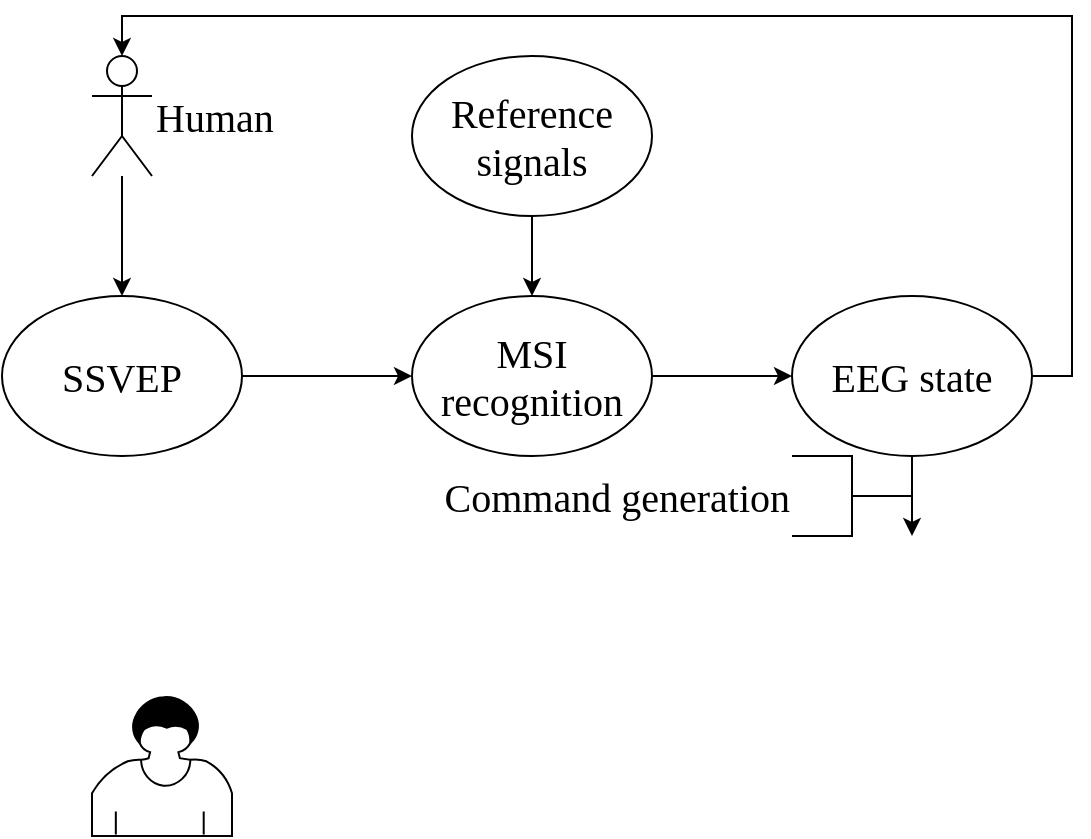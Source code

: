 <mxfile version="13.6.2" type="github">
  <diagram id="9VLlVzjnPNcuD92wcZcl" name="Page-1">
    <mxGraphModel dx="2062" dy="1124" grid="1" gridSize="10" guides="1" tooltips="1" connect="1" arrows="1" fold="1" page="1" pageScale="1" pageWidth="827" pageHeight="1169" math="0" shadow="0">
      <root>
        <mxCell id="0" />
        <mxCell id="1" parent="0" />
        <mxCell id="pHHOU7coUqiVtEZ5p5Hh-7" value="" style="edgeStyle=orthogonalEdgeStyle;rounded=0;orthogonalLoop=1;jettySize=auto;html=1;fontFamily=Times New Roman;fontSize=20;" parent="1" source="pHHOU7coUqiVtEZ5p5Hh-1" target="pHHOU7coUqiVtEZ5p5Hh-2" edge="1">
          <mxGeometry relative="1" as="geometry" />
        </mxCell>
        <mxCell id="pHHOU7coUqiVtEZ5p5Hh-1" value="&lt;div style=&quot;font-size: 20px;&quot;&gt;Human&lt;/div&gt;" style="shape=umlActor;verticalLabelPosition=middle;verticalAlign=middle;html=1;outlineConnect=0;fontFamily=Times New Roman;fontSize=20;labelPosition=right;align=left;" parent="1" vertex="1">
          <mxGeometry x="110" y="120" width="30" height="60" as="geometry" />
        </mxCell>
        <mxCell id="pHHOU7coUqiVtEZ5p5Hh-8" style="edgeStyle=orthogonalEdgeStyle;rounded=0;orthogonalLoop=1;jettySize=auto;html=1;entryX=0;entryY=0.5;entryDx=0;entryDy=0;fontFamily=Times New Roman;fontSize=20;" parent="1" source="pHHOU7coUqiVtEZ5p5Hh-2" target="pHHOU7coUqiVtEZ5p5Hh-3" edge="1">
          <mxGeometry relative="1" as="geometry" />
        </mxCell>
        <mxCell id="pHHOU7coUqiVtEZ5p5Hh-2" value="SSVEP" style="ellipse;whiteSpace=wrap;html=1;fontFamily=Times New Roman;fontSize=20;" parent="1" vertex="1">
          <mxGeometry x="65" y="240" width="120" height="80" as="geometry" />
        </mxCell>
        <mxCell id="pHHOU7coUqiVtEZ5p5Hh-9" style="edgeStyle=orthogonalEdgeStyle;rounded=0;orthogonalLoop=1;jettySize=auto;html=1;entryX=0;entryY=0.5;entryDx=0;entryDy=0;fontFamily=Times New Roman;fontSize=20;" parent="1" source="pHHOU7coUqiVtEZ5p5Hh-3" target="pHHOU7coUqiVtEZ5p5Hh-5" edge="1">
          <mxGeometry relative="1" as="geometry" />
        </mxCell>
        <mxCell id="pHHOU7coUqiVtEZ5p5Hh-3" value="MSI recognition" style="ellipse;whiteSpace=wrap;html=1;fontFamily=Times New Roman;fontSize=20;" parent="1" vertex="1">
          <mxGeometry x="270" y="240" width="120" height="80" as="geometry" />
        </mxCell>
        <mxCell id="pHHOU7coUqiVtEZ5p5Hh-11" style="edgeStyle=orthogonalEdgeStyle;rounded=0;orthogonalLoop=1;jettySize=auto;html=1;entryX=0.5;entryY=0;entryDx=0;entryDy=0;fontFamily=Times New Roman;fontSize=20;" parent="1" source="pHHOU7coUqiVtEZ5p5Hh-4" target="pHHOU7coUqiVtEZ5p5Hh-3" edge="1">
          <mxGeometry relative="1" as="geometry" />
        </mxCell>
        <mxCell id="pHHOU7coUqiVtEZ5p5Hh-4" value="&lt;span class=&quot;tlid-translation translation&quot; style=&quot;font-size: 20px;&quot; lang=&quot;en&quot;&gt;&lt;span title=&quot;&quot; class=&quot;&quot; style=&quot;font-size: 20px;&quot;&gt;Reference signals&lt;/span&gt;&lt;/span&gt;" style="ellipse;whiteSpace=wrap;html=1;fontFamily=Times New Roman;fontSize=20;" parent="1" vertex="1">
          <mxGeometry x="270" y="120" width="120" height="80" as="geometry" />
        </mxCell>
        <mxCell id="pHHOU7coUqiVtEZ5p5Hh-12" style="edgeStyle=orthogonalEdgeStyle;rounded=0;orthogonalLoop=1;jettySize=auto;html=1;entryX=0.5;entryY=0;entryDx=0;entryDy=0;entryPerimeter=0;fontFamily=Times New Roman;fontSize=20;" parent="1" source="pHHOU7coUqiVtEZ5p5Hh-5" target="pHHOU7coUqiVtEZ5p5Hh-1" edge="1">
          <mxGeometry relative="1" as="geometry">
            <Array as="points">
              <mxPoint x="600" y="280" />
              <mxPoint x="600" y="100" />
              <mxPoint x="125" y="100" />
            </Array>
          </mxGeometry>
        </mxCell>
        <mxCell id="pHHOU7coUqiVtEZ5p5Hh-13" style="edgeStyle=orthogonalEdgeStyle;rounded=0;orthogonalLoop=1;jettySize=auto;html=1;fontFamily=Times New Roman;fontSize=20;exitX=0.5;exitY=1;exitDx=0;exitDy=0;" parent="1" source="pHHOU7coUqiVtEZ5p5Hh-5" edge="1">
          <mxGeometry relative="1" as="geometry">
            <mxPoint x="520" y="360" as="targetPoint" />
            <Array as="points">
              <mxPoint x="520" y="360" />
              <mxPoint x="520" y="360" />
            </Array>
          </mxGeometry>
        </mxCell>
        <mxCell id="pHHOU7coUqiVtEZ5p5Hh-5" value="&lt;span class=&quot;tlid-translation translation&quot; style=&quot;font-size: 20px;&quot; lang=&quot;en&quot;&gt;&lt;span title=&quot;&quot; class=&quot;&quot; style=&quot;font-size: 20px;&quot;&gt;EEG state&lt;/span&gt;&lt;/span&gt;" style="ellipse;whiteSpace=wrap;html=1;fontFamily=Times New Roman;fontSize=20;" parent="1" vertex="1">
          <mxGeometry x="460" y="240" width="120" height="80" as="geometry" />
        </mxCell>
        <mxCell id="pHHOU7coUqiVtEZ5p5Hh-14" value="Command generation" style="strokeWidth=1;shape=mxgraph.flowchart.annotation_2;align=right;labelPosition=left;pointerEvents=1;fontFamily=Times New Roman;fontSize=20;direction=west;spacing=2;verticalLabelPosition=middle;verticalAlign=middle;labelBackgroundColor=none;labelBorderColor=none;html=1;" parent="1" vertex="1">
          <mxGeometry x="460" y="320" width="60" height="40" as="geometry" />
        </mxCell>
        <mxCell id="TwO2AjtxavwzCuB-M6Qw-1" value="" style="shape=mxgraph.bpmn.user_task;html=1;outlineConnect=0;" vertex="1" parent="1">
          <mxGeometry x="110" y="440" width="70" height="70" as="geometry" />
        </mxCell>
      </root>
    </mxGraphModel>
  </diagram>
</mxfile>
